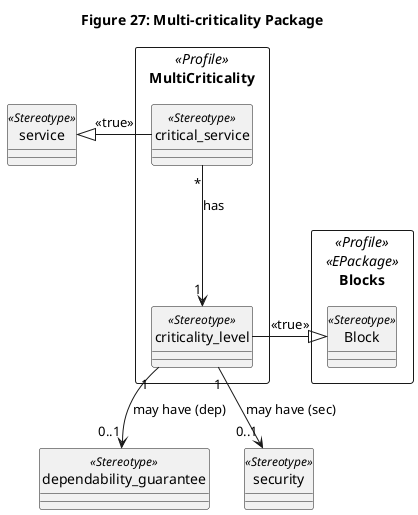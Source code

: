 @startuml
	title Figure 27: Multi-criticality Package
	
	skinparam classAttributeIconSize 0
	skinparam componentStyle rectangle
	hide circle
	
	' ==== Profiles ====
	component MultiCriticality <<Profile>> {
	  class critical_service <<Stereotype>>
	  class criticality_level <<Stereotype>>
	}
	
	component Blocks <<Profile>> <<EPackage>>{
	  class Block <<Stereotype>>
	}
	
	' ==== External Stereotypes ====
	class service <<Stereotype>>
	class dependability_guarantee <<Stereotype>>
	class security <<Stereotype>>
	
	' ==== Generalizations ====
	critical_service -left-|> service : <<true>>
	criticality_level -right-|> Block : <<true>>
	
	' ==== Relationships ====
	critical_service "*" --> "1" criticality_level : has
	criticality_level "1" -down-> "0..1" dependability_guarantee : may have (dep)
	criticality_level "1" -down-> "0..1" security : may have (sec)

@enduml
